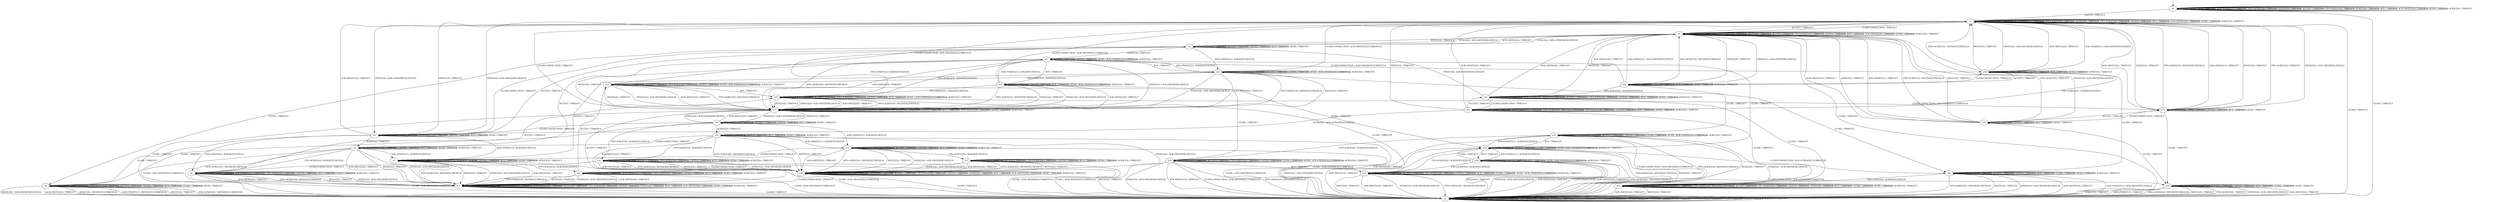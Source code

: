 digraph G {
s0 [label="s0"];
s0 -> s0[label=" CLOSECONNECTION / TIMEOUT "];
s0 -> s0[label=" ACK+PSH(V,V,1) / TIMEOUT "];
s0 -> s0[label=" SYN+ACK(V,V,0) / TIMEOUT "];
s0 -> s0[label=" RST(V,V,0) / TIMEOUT "];
s0 -> s0[label=" ACCEPT / TIMEOUT "];
s0 -> s0[label=" FIN+ACK(V,V,0) / TIMEOUT "];
s0 -> s1[label=" LISTEN / TIMEOUT "];
s0 -> s0[label=" SYN(V,V,0) / TIMEOUT "];
s0 -> s0[label=" RCV / TIMEOUT "];
s0 -> s0[label=" ACK+RST(V,V,0) / TIMEOUT "];
s0 -> s2[label=" CLOSE / TIMEOUT "];
s0 -> s0[label=" SEND / TIMEOUT "];
s0 -> s0[label=" ACK(V,V,0) / TIMEOUT "];
s1 [label="s1"];
s1 -> s1[label=" CLOSECONNECTION / TIMEOUT "];
s1 -> s1[label=" ACK+PSH(V,V,1) / TIMEOUT "];
s1 -> s1[label=" SYN+ACK(V,V,0) / TIMEOUT "];
s1 -> s1[label=" RST(V,V,0) / TIMEOUT "];
s1 -> s3[label=" ACCEPT / TIMEOUT "];
s1 -> s1[label=" FIN+ACK(V,V,0) / TIMEOUT "];
s1 -> s1[label=" LISTEN / TIMEOUT "];
s1 -> s4[label=" SYN(V,V,0) / ACK+SYN(FRESH,NEXT,0) "];
s1 -> s1[label=" RCV / TIMEOUT "];
s1 -> s1[label=" ACK+RST(V,V,0) / TIMEOUT "];
s1 -> s2[label=" CLOSE / TIMEOUT "];
s1 -> s1[label=" SEND / TIMEOUT "];
s1 -> s1[label=" ACK(V,V,0) / TIMEOUT "];
s2 [label="s2"];
s2 -> s2[label=" CLOSECONNECTION / TIMEOUT "];
s2 -> s2[label=" ACK+PSH(V,V,1) / TIMEOUT "];
s2 -> s2[label=" SYN+ACK(V,V,0) / TIMEOUT "];
s2 -> s2[label=" RST(V,V,0) / TIMEOUT "];
s2 -> s2[label=" ACCEPT / TIMEOUT "];
s2 -> s2[label=" FIN+ACK(V,V,0) / TIMEOUT "];
s2 -> s2[label=" LISTEN / TIMEOUT "];
s2 -> s2[label=" SYN(V,V,0) / TIMEOUT "];
s2 -> s2[label=" RCV / TIMEOUT "];
s2 -> s2[label=" ACK+RST(V,V,0) / TIMEOUT "];
s2 -> s2[label=" CLOSE / TIMEOUT "];
s2 -> s2[label=" SEND / TIMEOUT "];
s2 -> s2[label=" ACK(V,V,0) / TIMEOUT "];
s3 [label="s3"];
s3 -> s1[label=" CLOSECONNECTION / TIMEOUT "];
s3 -> s3[label=" ACK+PSH(V,V,1) / TIMEOUT "];
s3 -> s3[label=" SYN+ACK(V,V,0) / TIMEOUT "];
s3 -> s3[label=" RST(V,V,0) / TIMEOUT "];
s3 -> s3[label=" ACCEPT / TIMEOUT "];
s3 -> s3[label=" FIN+ACK(V,V,0) / TIMEOUT "];
s3 -> s3[label=" LISTEN / TIMEOUT "];
s3 -> s5[label=" SYN(V,V,0) / ACK+SYN(FRESH,NEXT,0) "];
s3 -> s3[label=" RCV / TIMEOUT "];
s3 -> s3[label=" ACK+RST(V,V,0) / TIMEOUT "];
s3 -> s2[label=" CLOSE / TIMEOUT "];
s3 -> s3[label=" SEND / TIMEOUT "];
s3 -> s3[label=" ACK(V,V,0) / TIMEOUT "];
s4 [label="s4"];
s4 -> s4[label=" CLOSECONNECTION / TIMEOUT "];
s4 -> s7[label=" ACK+PSH(V,V,1) / ACK(NEXT,NEXT,0) "];
s4 -> s4[label=" SYN+ACK(V,V,0) / TIMEOUT "];
s4 -> s1[label=" RST(V,V,0) / TIMEOUT "];
s4 -> s5[label=" ACCEPT / TIMEOUT "];
s4 -> s9[label=" FIN+ACK(V,V,0) / ACK(NEXT,NEXT,0) "];
s4 -> s4[label=" LISTEN / TIMEOUT "];
s4 -> s1[label=" SYN(V,V,0) / ACK+RST(ZERO,NEXT,0) "];
s4 -> s4[label=" RCV / TIMEOUT "];
s4 -> s1[label=" ACK+RST(V,V,0) / TIMEOUT "];
s4 -> s8[label=" CLOSE / TIMEOUT "];
s4 -> s4[label=" SEND / TIMEOUT "];
s4 -> s6[label=" ACK(V,V,0) / TIMEOUT "];
s5 [label="s5"];
s5 -> s4[label=" CLOSECONNECTION / TIMEOUT "];
s5 -> s12[label=" ACK+PSH(V,V,1) / ACK(NEXT,NEXT,0) "];
s5 -> s5[label=" SYN+ACK(V,V,0) / TIMEOUT "];
s5 -> s3[label=" RST(V,V,0) / TIMEOUT "];
s5 -> s5[label=" ACCEPT / TIMEOUT "];
s5 -> s10[label=" FIN+ACK(V,V,0) / ACK(NEXT,NEXT,0) "];
s5 -> s5[label=" LISTEN / TIMEOUT "];
s5 -> s3[label=" SYN(V,V,0) / ACK+RST(ZERO,NEXT,0) "];
s5 -> s5[label=" RCV / TIMEOUT "];
s5 -> s3[label=" ACK+RST(V,V,0) / TIMEOUT "];
s5 -> s8[label=" CLOSE / TIMEOUT "];
s5 -> s5[label=" SEND / TIMEOUT "];
s5 -> s11[label=" ACK(V,V,0) / TIMEOUT "];
s6 [label="s6"];
s6 -> s6[label=" CLOSECONNECTION / TIMEOUT "];
s6 -> s7[label=" ACK+PSH(V,V,1) / ACK(NEXT,NEXT,0) "];
s6 -> s13[label=" SYN+ACK(V,V,0) / RST(NEXT,FRESH,0) "];
s6 -> s13[label=" RST(V,V,0) / TIMEOUT "];
s6 -> s11[label=" ACCEPT / TIMEOUT "];
s6 -> s9[label=" FIN+ACK(V,V,0) / ACK(NEXT,NEXT,0) "];
s6 -> s6[label=" LISTEN / TIMEOUT "];
s6 -> s13[label=" SYN(V,V,0) / ACK+RST(ZERO,NEXT,0) "];
s6 -> s6[label=" RCV / TIMEOUT "];
s6 -> s13[label=" ACK+RST(V,V,0) / TIMEOUT "];
s6 -> s2[label=" CLOSE / ACK+RST(NEXT,CURRENT,0) "];
s6 -> s6[label=" SEND / TIMEOUT "];
s6 -> s6[label=" ACK(V,V,0) / TIMEOUT "];
s7 [label="s7"];
s7 -> s7[label=" CLOSECONNECTION / TIMEOUT "];
s7 -> s7[label=" ACK+PSH(V,V,1) / ACK(NEXT,NEXT,0) "];
s7 -> s13[label=" SYN+ACK(V,V,0) / RST(NEXT,FRESH,0) "];
s7 -> s13[label=" RST(V,V,0) / TIMEOUT "];
s7 -> s12[label=" ACCEPT / TIMEOUT "];
s7 -> s14[label=" FIN+ACK(V,V,0) / ACK(NEXT,NEXT,0) "];
s7 -> s7[label=" LISTEN / TIMEOUT "];
s7 -> s13[label=" SYN(V,V,0) / ACK+RST(ZERO,NEXT,0) "];
s7 -> s7[label=" RCV / TIMEOUT "];
s7 -> s13[label=" ACK+RST(V,V,0) / TIMEOUT "];
s7 -> s2[label=" CLOSE / ACK+RST(NEXT,CURRENT,0) "];
s7 -> s7[label=" SEND / TIMEOUT "];
s7 -> s7[label=" ACK(V,V,0) / TIMEOUT "];
s8 [label="s8"];
s8 -> s8[label=" CLOSECONNECTION / TIMEOUT "];
s8 -> s2[label=" ACK+PSH(V,V,1) / RST(NEXT,CURRENT,0) "];
s8 -> s8[label=" SYN+ACK(V,V,0) / TIMEOUT "];
s8 -> s2[label=" RST(V,V,0) / TIMEOUT "];
s8 -> s8[label=" ACCEPT / TIMEOUT "];
s8 -> s2[label=" FIN+ACK(V,V,0) / RST(NEXT,CURRENT,0) "];
s8 -> s8[label=" LISTEN / TIMEOUT "];
s8 -> s2[label=" SYN(V,V,0) / ACK+RST(ZERO,NEXT,0) "];
s8 -> s8[label=" RCV / TIMEOUT "];
s8 -> s2[label=" ACK+RST(V,V,0) / TIMEOUT "];
s8 -> s8[label=" CLOSE / TIMEOUT "];
s8 -> s8[label=" SEND / TIMEOUT "];
s8 -> s2[label=" ACK(V,V,0) / RST(NEXT,CURRENT,0) "];
s9 [label="s9"];
s9 -> s9[label=" CLOSECONNECTION / TIMEOUT "];
s9 -> s9[label=" ACK+PSH(V,V,1) / TIMEOUT "];
s9 -> s13[label=" SYN+ACK(V,V,0) / RST(NEXT,FRESH,0) "];
s9 -> s13[label=" RST(V,V,0) / TIMEOUT "];
s9 -> s10[label=" ACCEPT / TIMEOUT "];
s9 -> s9[label=" FIN+ACK(V,V,0) / TIMEOUT "];
s9 -> s9[label=" LISTEN / TIMEOUT "];
s9 -> s13[label=" SYN(V,V,0) / ACK+RST(ZERO,NEXT,0) "];
s9 -> s9[label=" RCV / TIMEOUT "];
s9 -> s13[label=" ACK+RST(V,V,0) / TIMEOUT "];
s9 -> s2[label=" CLOSE / ACK+RST(NEXT,CURRENT,0) "];
s9 -> s9[label=" SEND / TIMEOUT "];
s9 -> s9[label=" ACK(V,V,0) / TIMEOUT "];
s10 [label="s10"];
s10 -> s15[label=" CLOSECONNECTION / ACK+FIN(NEXT,CURRENT,0) "];
s10 -> s10[label=" ACK+PSH(V,V,1) / TIMEOUT "];
s10 -> s17[label=" SYN+ACK(V,V,0) / RST(NEXT,FRESH,0) "];
s10 -> s17[label=" RST(V,V,0) / TIMEOUT "];
s10 -> s10[label=" ACCEPT / TIMEOUT "];
s10 -> s10[label=" FIN+ACK(V,V,0) / TIMEOUT "];
s10 -> s10[label=" LISTEN / TIMEOUT "];
s10 -> s17[label=" SYN(V,V,0) / ACK+RST(ZERO,NEXT,0) "];
s10 -> s10[label=" RCV / TIMEOUT "];
s10 -> s17[label=" ACK+RST(V,V,0) / TIMEOUT "];
s10 -> s16[label=" CLOSE / TIMEOUT "];
s10 -> s10[label=" SEND / ACK+PSH(NEXT,CURRENT,1) "];
s10 -> s10[label=" ACK(V,V,0) / TIMEOUT "];
s11 [label="s11"];
s11 -> s19[label=" CLOSECONNECTION / ACK+FIN(NEXT,CURRENT,0) "];
s11 -> s12[label=" ACK+PSH(V,V,1) / ACK(NEXT,NEXT,0) "];
s11 -> s17[label=" SYN+ACK(V,V,0) / RST(NEXT,FRESH,0) "];
s11 -> s17[label=" RST(V,V,0) / TIMEOUT "];
s11 -> s11[label=" ACCEPT / TIMEOUT "];
s11 -> s10[label=" FIN+ACK(V,V,0) / ACK(NEXT,NEXT,0) "];
s11 -> s11[label=" LISTEN / TIMEOUT "];
s11 -> s17[label=" SYN(V,V,0) / ACK+RST(ZERO,NEXT,0) "];
s11 -> s18[label=" RCV / TIMEOUT "];
s11 -> s17[label=" ACK+RST(V,V,0) / TIMEOUT "];
s11 -> s20[label=" CLOSE / TIMEOUT "];
s11 -> s11[label=" SEND / ACK+PSH(NEXT,CURRENT,1) "];
s11 -> s11[label=" ACK(V,V,0) / TIMEOUT "];
s12 [label="s12"];
s12 -> s1[label=" CLOSECONNECTION / ACK+RST(NEXT,CURRENT,0) "];
s12 -> s12[label=" ACK+PSH(V,V,1) / ACK(NEXT,NEXT,0) "];
s12 -> s17[label=" SYN+ACK(V,V,0) / RST(NEXT,FRESH,0) "];
s12 -> s17[label=" RST(V,V,0) / TIMEOUT "];
s12 -> s12[label=" ACCEPT / TIMEOUT "];
s12 -> s22[label=" FIN+ACK(V,V,0) / ACK(NEXT,NEXT,0) "];
s12 -> s12[label=" LISTEN / TIMEOUT "];
s12 -> s17[label=" SYN(V,V,0) / ACK+RST(ZERO,NEXT,0) "];
s12 -> s11[label=" RCV / TIMEOUT "];
s12 -> s17[label=" ACK+RST(V,V,0) / TIMEOUT "];
s12 -> s21[label=" CLOSE / TIMEOUT "];
s12 -> s12[label=" SEND / ACK+PSH(NEXT,CURRENT,1) "];
s12 -> s12[label=" ACK(V,V,0) / TIMEOUT "];
s13 [label="s13"];
s13 -> s13[label=" CLOSECONNECTION / TIMEOUT "];
s13 -> s13[label=" ACK+PSH(V,V,1) / TIMEOUT "];
s13 -> s13[label=" SYN+ACK(V,V,0) / TIMEOUT "];
s13 -> s13[label=" RST(V,V,0) / TIMEOUT "];
s13 -> s17[label=" ACCEPT / TIMEOUT "];
s13 -> s13[label=" FIN+ACK(V,V,0) / TIMEOUT "];
s13 -> s13[label=" LISTEN / TIMEOUT "];
s13 -> s13[label=" SYN(V,V,0) / TIMEOUT "];
s13 -> s13[label=" RCV / TIMEOUT "];
s13 -> s13[label=" ACK+RST(V,V,0) / TIMEOUT "];
s13 -> s2[label=" CLOSE / TIMEOUT "];
s13 -> s13[label=" SEND / TIMEOUT "];
s13 -> s13[label=" ACK(V,V,0) / TIMEOUT "];
s14 [label="s14"];
s14 -> s14[label=" CLOSECONNECTION / TIMEOUT "];
s14 -> s14[label=" ACK+PSH(V,V,1) / TIMEOUT "];
s14 -> s13[label=" SYN+ACK(V,V,0) / RST(NEXT,FRESH,0) "];
s14 -> s13[label=" RST(V,V,0) / TIMEOUT "];
s14 -> s22[label=" ACCEPT / TIMEOUT "];
s14 -> s14[label=" FIN+ACK(V,V,0) / TIMEOUT "];
s14 -> s14[label=" LISTEN / TIMEOUT "];
s14 -> s13[label=" SYN(V,V,0) / ACK+RST(ZERO,NEXT,0) "];
s14 -> s14[label=" RCV / TIMEOUT "];
s14 -> s13[label=" ACK+RST(V,V,0) / TIMEOUT "];
s14 -> s2[label=" CLOSE / ACK+RST(NEXT,CURRENT,0) "];
s14 -> s14[label=" SEND / TIMEOUT "];
s14 -> s14[label=" ACK(V,V,0) / TIMEOUT "];
s15 [label="s15"];
s15 -> s15[label=" CLOSECONNECTION / TIMEOUT "];
s15 -> s1[label=" ACK+PSH(V,V,1) / TIMEOUT "];
s15 -> s1[label=" SYN+ACK(V,V,0) / RST(NEXT,FRESH,0) "];
s15 -> s1[label=" RST(V,V,0) / TIMEOUT "];
s15 -> s24[label=" ACCEPT / TIMEOUT "];
s15 -> s1[label=" FIN+ACK(V,V,0) / TIMEOUT "];
s15 -> s15[label=" LISTEN / TIMEOUT "];
s15 -> s1[label=" SYN(V,V,0) / ACK+RST(ZERO,NEXT,0) "];
s15 -> s15[label=" RCV / TIMEOUT "];
s15 -> s1[label=" ACK+RST(V,V,0) / TIMEOUT "];
s15 -> s23[label=" CLOSE / TIMEOUT "];
s15 -> s15[label=" SEND / TIMEOUT "];
s15 -> s1[label=" ACK(V,V,0) / TIMEOUT "];
s16 [label="s16"];
s16 -> s23[label=" CLOSECONNECTION / ACK+FIN(NEXT,CURRENT,0) "];
s16 -> s16[label=" ACK+PSH(V,V,1) / TIMEOUT "];
s16 -> s2[label=" SYN+ACK(V,V,0) / RST(NEXT,FRESH,0) "];
s16 -> s2[label=" RST(V,V,0) / TIMEOUT "];
s16 -> s16[label=" ACCEPT / TIMEOUT "];
s16 -> s16[label=" FIN+ACK(V,V,0) / TIMEOUT "];
s16 -> s16[label=" LISTEN / TIMEOUT "];
s16 -> s2[label=" SYN(V,V,0) / ACK+RST(ZERO,NEXT,0) "];
s16 -> s16[label=" RCV / TIMEOUT "];
s16 -> s2[label=" ACK+RST(V,V,0) / TIMEOUT "];
s16 -> s16[label=" CLOSE / TIMEOUT "];
s16 -> s16[label=" SEND / ACK+PSH(NEXT,CURRENT,1) "];
s16 -> s16[label=" ACK(V,V,0) / TIMEOUT "];
s17 [label="s17"];
s17 -> s1[label=" CLOSECONNECTION / TIMEOUT "];
s17 -> s17[label=" ACK+PSH(V,V,1) / TIMEOUT "];
s17 -> s17[label=" SYN+ACK(V,V,0) / TIMEOUT "];
s17 -> s17[label=" RST(V,V,0) / TIMEOUT "];
s17 -> s17[label=" ACCEPT / TIMEOUT "];
s17 -> s17[label=" FIN+ACK(V,V,0) / TIMEOUT "];
s17 -> s17[label=" LISTEN / TIMEOUT "];
s17 -> s25[label=" SYN(V,V,0) / ACK+SYN(FRESH,NEXT,0) "];
s17 -> s17[label=" RCV / TIMEOUT "];
s17 -> s17[label=" ACK+RST(V,V,0) / TIMEOUT "];
s17 -> s2[label=" CLOSE / TIMEOUT "];
s17 -> s17[label=" SEND / TIMEOUT "];
s17 -> s17[label=" ACK(V,V,0) / TIMEOUT "];
s18 [label="s18"];
s18 -> s1[label=" CLOSECONNECTION / ACK+RST(NEXT,CURRENT,0) "];
s18 -> s11[label=" ACK+PSH(V,V,1) / ACK(NEXT,NEXT,0) "];
s18 -> s17[label=" SYN+ACK(V,V,0) / RST(NEXT,FRESH,0) "];
s18 -> s17[label=" RST(V,V,0) / TIMEOUT "];
s18 -> s18[label=" ACCEPT / TIMEOUT "];
s18 -> s10[label=" FIN+ACK(V,V,0) / ACK(NEXT,NEXT,0) "];
s18 -> s18[label=" LISTEN / TIMEOUT "];
s18 -> s17[label=" SYN(V,V,0) / ACK+RST(ZERO,NEXT,0) "];
s18 -> s18[label=" RCV / TIMEOUT "];
s18 -> s17[label=" ACK+RST(V,V,0) / TIMEOUT "];
s18 -> s20[label=" CLOSE / TIMEOUT "];
s18 -> s18[label=" SEND / ACK+PSH(NEXT,CURRENT,1) "];
s18 -> s18[label=" ACK(V,V,0) / TIMEOUT "];
s19 [label="s19"];
s19 -> s19[label=" CLOSECONNECTION / TIMEOUT "];
s19 -> s1[label=" ACK+PSH(V,V,1) / ACK+RST(NEXT,NEXT,0) "];
s19 -> s1[label=" SYN+ACK(V,V,0) / RST(NEXT,FRESH,0) "];
s19 -> s1[label=" RST(V,V,0) / TIMEOUT "];
s19 -> s28[label=" ACCEPT / TIMEOUT "];
s19 -> s27[label=" FIN+ACK(V,V,0) / ACK(NEXT,NEXT,0) "];
s19 -> s19[label=" LISTEN / TIMEOUT "];
s19 -> s1[label=" SYN(V,V,0) / ACK+RST(ZERO,NEXT,0) "];
s19 -> s19[label=" RCV / TIMEOUT "];
s19 -> s1[label=" ACK+RST(V,V,0) / TIMEOUT "];
s19 -> s26[label=" CLOSE / TIMEOUT "];
s19 -> s19[label=" SEND / TIMEOUT "];
s19 -> s19[label=" ACK(V,V,0) / TIMEOUT "];
s20 [label="s20"];
s20 -> s26[label=" CLOSECONNECTION / ACK+FIN(NEXT,CURRENT,0) "];
s20 -> s21[label=" ACK+PSH(V,V,1) / ACK(NEXT,NEXT,0) "];
s20 -> s2[label=" SYN+ACK(V,V,0) / RST(NEXT,FRESH,0) "];
s20 -> s2[label=" RST(V,V,0) / TIMEOUT "];
s20 -> s20[label=" ACCEPT / TIMEOUT "];
s20 -> s16[label=" FIN+ACK(V,V,0) / ACK(NEXT,NEXT,0) "];
s20 -> s20[label=" LISTEN / TIMEOUT "];
s20 -> s2[label=" SYN(V,V,0) / ACK+RST(ZERO,NEXT,0) "];
s20 -> s29[label=" RCV / TIMEOUT "];
s20 -> s2[label=" ACK+RST(V,V,0) / TIMEOUT "];
s20 -> s20[label=" CLOSE / TIMEOUT "];
s20 -> s20[label=" SEND / ACK+PSH(NEXT,CURRENT,1) "];
s20 -> s20[label=" ACK(V,V,0) / TIMEOUT "];
s21 [label="s21"];
s21 -> s2[label=" CLOSECONNECTION / ACK+RST(NEXT,CURRENT,0) "];
s21 -> s21[label=" ACK+PSH(V,V,1) / ACK(NEXT,NEXT,0) "];
s21 -> s2[label=" SYN+ACK(V,V,0) / RST(NEXT,FRESH,0) "];
s21 -> s2[label=" RST(V,V,0) / TIMEOUT "];
s21 -> s21[label=" ACCEPT / TIMEOUT "];
s21 -> s30[label=" FIN+ACK(V,V,0) / ACK(NEXT,NEXT,0) "];
s21 -> s21[label=" LISTEN / TIMEOUT "];
s21 -> s2[label=" SYN(V,V,0) / ACK+RST(ZERO,NEXT,0) "];
s21 -> s20[label=" RCV / TIMEOUT "];
s21 -> s2[label=" ACK+RST(V,V,0) / TIMEOUT "];
s21 -> s21[label=" CLOSE / TIMEOUT "];
s21 -> s21[label=" SEND / ACK+PSH(NEXT,CURRENT,1) "];
s21 -> s21[label=" ACK(V,V,0) / TIMEOUT "];
s22 [label="s22"];
s22 -> s1[label=" CLOSECONNECTION / ACK+RST(NEXT,CURRENT,0) "];
s22 -> s22[label=" ACK+PSH(V,V,1) / TIMEOUT "];
s22 -> s17[label=" SYN+ACK(V,V,0) / RST(NEXT,FRESH,0) "];
s22 -> s17[label=" RST(V,V,0) / TIMEOUT "];
s22 -> s22[label=" ACCEPT / TIMEOUT "];
s22 -> s22[label=" FIN+ACK(V,V,0) / TIMEOUT "];
s22 -> s22[label=" LISTEN / TIMEOUT "];
s22 -> s17[label=" SYN(V,V,0) / ACK+RST(ZERO,NEXT,0) "];
s22 -> s10[label=" RCV / TIMEOUT "];
s22 -> s17[label=" ACK+RST(V,V,0) / TIMEOUT "];
s22 -> s30[label=" CLOSE / TIMEOUT "];
s22 -> s22[label=" SEND / ACK+PSH(NEXT,CURRENT,1) "];
s22 -> s22[label=" ACK(V,V,0) / TIMEOUT "];
s23 [label="s23"];
s23 -> s23[label=" CLOSECONNECTION / TIMEOUT "];
s23 -> s2[label=" ACK+PSH(V,V,1) / TIMEOUT "];
s23 -> s2[label=" SYN+ACK(V,V,0) / RST(NEXT,FRESH,0) "];
s23 -> s2[label=" RST(V,V,0) / TIMEOUT "];
s23 -> s23[label=" ACCEPT / TIMEOUT "];
s23 -> s2[label=" FIN+ACK(V,V,0) / TIMEOUT "];
s23 -> s23[label=" LISTEN / TIMEOUT "];
s23 -> s2[label=" SYN(V,V,0) / ACK+RST(ZERO,NEXT,0) "];
s23 -> s23[label=" RCV / TIMEOUT "];
s23 -> s2[label=" ACK+RST(V,V,0) / TIMEOUT "];
s23 -> s23[label=" CLOSE / TIMEOUT "];
s23 -> s23[label=" SEND / TIMEOUT "];
s23 -> s2[label=" ACK(V,V,0) / TIMEOUT "];
s24 [label="s24"];
s24 -> s15[label=" CLOSECONNECTION / TIMEOUT "];
s24 -> s3[label=" ACK+PSH(V,V,1) / TIMEOUT "];
s24 -> s3[label=" SYN+ACK(V,V,0) / RST(NEXT,FRESH,0) "];
s24 -> s3[label=" RST(V,V,0) / TIMEOUT "];
s24 -> s24[label=" ACCEPT / TIMEOUT "];
s24 -> s3[label=" FIN+ACK(V,V,0) / TIMEOUT "];
s24 -> s24[label=" LISTEN / TIMEOUT "];
s24 -> s3[label=" SYN(V,V,0) / ACK+RST(ZERO,NEXT,0) "];
s24 -> s24[label=" RCV / TIMEOUT "];
s24 -> s3[label=" ACK+RST(V,V,0) / TIMEOUT "];
s24 -> s23[label=" CLOSE / TIMEOUT "];
s24 -> s24[label=" SEND / TIMEOUT "];
s24 -> s3[label=" ACK(V,V,0) / TIMEOUT "];
s25 [label="s25"];
s25 -> s4[label=" CLOSECONNECTION / TIMEOUT "];
s25 -> s33[label=" ACK+PSH(V,V,1) / ACK(NEXT,NEXT,0) "];
s25 -> s25[label=" SYN+ACK(V,V,0) / TIMEOUT "];
s25 -> s17[label=" RST(V,V,0) / TIMEOUT "];
s25 -> s25[label=" ACCEPT / TIMEOUT "];
s25 -> s31[label=" FIN+ACK(V,V,0) / ACK(NEXT,NEXT,0) "];
s25 -> s25[label=" LISTEN / TIMEOUT "];
s25 -> s17[label=" SYN(V,V,0) / ACK+RST(ZERO,NEXT,0) "];
s25 -> s25[label=" RCV / TIMEOUT "];
s25 -> s17[label=" ACK+RST(V,V,0) / TIMEOUT "];
s25 -> s8[label=" CLOSE / TIMEOUT "];
s25 -> s25[label=" SEND / TIMEOUT "];
s25 -> s32[label=" ACK(V,V,0) / TIMEOUT "];
s26 [label="s26"];
s26 -> s26[label=" CLOSECONNECTION / TIMEOUT "];
s26 -> s2[label=" ACK+PSH(V,V,1) / ACK+RST(NEXT,NEXT,0) "];
s26 -> s2[label=" SYN+ACK(V,V,0) / RST(NEXT,FRESH,0) "];
s26 -> s2[label=" RST(V,V,0) / TIMEOUT "];
s26 -> s26[label=" ACCEPT / TIMEOUT "];
s26 -> s34[label=" FIN+ACK(V,V,0) / ACK(NEXT,NEXT,0) "];
s26 -> s26[label=" LISTEN / TIMEOUT "];
s26 -> s2[label=" SYN(V,V,0) / ACK+RST(ZERO,NEXT,0) "];
s26 -> s26[label=" RCV / TIMEOUT "];
s26 -> s2[label=" ACK+RST(V,V,0) / TIMEOUT "];
s26 -> s26[label=" CLOSE / TIMEOUT "];
s26 -> s26[label=" SEND / TIMEOUT "];
s26 -> s26[label=" ACK(V,V,0) / TIMEOUT "];
s27 [label="s27"];
s27 -> s27[label=" CLOSECONNECTION / TIMEOUT "];
s27 -> s27[label=" ACK+PSH(V,V,1) / TIMEOUT "];
s27 -> s27[label=" SYN+ACK(V,V,0) / RST(NEXT,FRESH,0) "];
s27 -> s1[label=" RST(V,V,0) / TIMEOUT "];
s27 -> s35[label=" ACCEPT / TIMEOUT "];
s27 -> s27[label=" FIN+ACK(V,V,0) / TIMEOUT "];
s27 -> s27[label=" LISTEN / TIMEOUT "];
s27 -> s4[label=" SYN(V,V,0) / ACK+SYN(FRESH,NEXT,0) "];
s27 -> s27[label=" RCV / TIMEOUT "];
s27 -> s1[label=" ACK+RST(V,V,0) / TIMEOUT "];
s27 -> s34[label=" CLOSE / TIMEOUT "];
s27 -> s27[label=" SEND / TIMEOUT "];
s27 -> s27[label=" ACK(V,V,0) / TIMEOUT "];
s28 [label="s28"];
s28 -> s19[label=" CLOSECONNECTION / TIMEOUT "];
s28 -> s3[label=" ACK+PSH(V,V,1) / ACK+RST(NEXT,NEXT,0) "];
s28 -> s3[label=" SYN+ACK(V,V,0) / RST(NEXT,FRESH,0) "];
s28 -> s3[label=" RST(V,V,0) / TIMEOUT "];
s28 -> s28[label=" ACCEPT / TIMEOUT "];
s28 -> s35[label=" FIN+ACK(V,V,0) / ACK(NEXT,NEXT,0) "];
s28 -> s28[label=" LISTEN / TIMEOUT "];
s28 -> s3[label=" SYN(V,V,0) / ACK+RST(ZERO,NEXT,0) "];
s28 -> s28[label=" RCV / TIMEOUT "];
s28 -> s3[label=" ACK+RST(V,V,0) / TIMEOUT "];
s28 -> s26[label=" CLOSE / TIMEOUT "];
s28 -> s28[label=" SEND / TIMEOUT "];
s28 -> s28[label=" ACK(V,V,0) / TIMEOUT "];
s29 [label="s29"];
s29 -> s2[label=" CLOSECONNECTION / ACK+RST(NEXT,CURRENT,0) "];
s29 -> s20[label=" ACK+PSH(V,V,1) / ACK(NEXT,NEXT,0) "];
s29 -> s2[label=" SYN+ACK(V,V,0) / RST(NEXT,FRESH,0) "];
s29 -> s2[label=" RST(V,V,0) / TIMEOUT "];
s29 -> s29[label=" ACCEPT / TIMEOUT "];
s29 -> s16[label=" FIN+ACK(V,V,0) / ACK(NEXT,NEXT,0) "];
s29 -> s29[label=" LISTEN / TIMEOUT "];
s29 -> s2[label=" SYN(V,V,0) / ACK+RST(ZERO,NEXT,0) "];
s29 -> s29[label=" RCV / TIMEOUT "];
s29 -> s2[label=" ACK+RST(V,V,0) / TIMEOUT "];
s29 -> s20[label=" CLOSE / TIMEOUT "];
s29 -> s29[label=" SEND / ACK+PSH(NEXT,CURRENT,1) "];
s29 -> s29[label=" ACK(V,V,0) / TIMEOUT "];
s30 [label="s30"];
s30 -> s2[label=" CLOSECONNECTION / ACK+RST(NEXT,CURRENT,0) "];
s30 -> s30[label=" ACK+PSH(V,V,1) / TIMEOUT "];
s30 -> s2[label=" SYN+ACK(V,V,0) / RST(NEXT,FRESH,0) "];
s30 -> s2[label=" RST(V,V,0) / TIMEOUT "];
s30 -> s30[label=" ACCEPT / TIMEOUT "];
s30 -> s30[label=" FIN+ACK(V,V,0) / TIMEOUT "];
s30 -> s30[label=" LISTEN / TIMEOUT "];
s30 -> s2[label=" SYN(V,V,0) / ACK+RST(ZERO,NEXT,0) "];
s30 -> s16[label=" RCV / TIMEOUT "];
s30 -> s2[label=" ACK+RST(V,V,0) / TIMEOUT "];
s30 -> s30[label=" CLOSE / TIMEOUT "];
s30 -> s30[label=" SEND / ACK+PSH(NEXT,CURRENT,1) "];
s30 -> s30[label=" ACK(V,V,0) / TIMEOUT "];
s31 [label="s31"];
s31 -> s9[label=" CLOSECONNECTION / TIMEOUT "];
s31 -> s31[label=" ACK+PSH(V,V,1) / TIMEOUT "];
s31 -> s36[label=" SYN+ACK(V,V,0) / RST(NEXT,FRESH,0) "];
s31 -> s36[label=" RST(V,V,0) / TIMEOUT "];
s31 -> s31[label=" ACCEPT / TIMEOUT "];
s31 -> s31[label=" FIN+ACK(V,V,0) / TIMEOUT "];
s31 -> s31[label=" LISTEN / TIMEOUT "];
s31 -> s36[label=" SYN(V,V,0) / ACK+RST(ZERO,NEXT,0) "];
s31 -> s31[label=" RCV / TIMEOUT "];
s31 -> s36[label=" ACK+RST(V,V,0) / TIMEOUT "];
s31 -> s2[label=" CLOSE / ACK+RST(NEXT,CURRENT,0) "];
s31 -> s31[label=" SEND / TIMEOUT "];
s31 -> s31[label=" ACK(V,V,0) / TIMEOUT "];
s32 [label="s32"];
s32 -> s6[label=" CLOSECONNECTION / TIMEOUT "];
s32 -> s33[label=" ACK+PSH(V,V,1) / ACK(NEXT,NEXT,0) "];
s32 -> s36[label=" SYN+ACK(V,V,0) / RST(NEXT,FRESH,0) "];
s32 -> s36[label=" RST(V,V,0) / TIMEOUT "];
s32 -> s32[label=" ACCEPT / TIMEOUT "];
s32 -> s31[label=" FIN+ACK(V,V,0) / ACK(NEXT,NEXT,0) "];
s32 -> s32[label=" LISTEN / TIMEOUT "];
s32 -> s36[label=" SYN(V,V,0) / ACK+RST(ZERO,NEXT,0) "];
s32 -> s32[label=" RCV / TIMEOUT "];
s32 -> s36[label=" ACK+RST(V,V,0) / TIMEOUT "];
s32 -> s2[label=" CLOSE / ACK+RST(NEXT,CURRENT,0) "];
s32 -> s32[label=" SEND / TIMEOUT "];
s32 -> s32[label=" ACK(V,V,0) / TIMEOUT "];
s33 [label="s33"];
s33 -> s7[label=" CLOSECONNECTION / TIMEOUT "];
s33 -> s33[label=" ACK+PSH(V,V,1) / ACK(NEXT,NEXT,0) "];
s33 -> s36[label=" SYN+ACK(V,V,0) / RST(NEXT,FRESH,0) "];
s33 -> s36[label=" RST(V,V,0) / TIMEOUT "];
s33 -> s33[label=" ACCEPT / TIMEOUT "];
s33 -> s37[label=" FIN+ACK(V,V,0) / ACK(NEXT,NEXT,0) "];
s33 -> s33[label=" LISTEN / TIMEOUT "];
s33 -> s36[label=" SYN(V,V,0) / ACK+RST(ZERO,NEXT,0) "];
s33 -> s33[label=" RCV / TIMEOUT "];
s33 -> s36[label=" ACK+RST(V,V,0) / TIMEOUT "];
s33 -> s2[label=" CLOSE / ACK+RST(NEXT,CURRENT,0) "];
s33 -> s33[label=" SEND / TIMEOUT "];
s33 -> s33[label=" ACK(V,V,0) / TIMEOUT "];
s34 [label="s34"];
s34 -> s34[label=" CLOSECONNECTION / TIMEOUT "];
s34 -> s34[label=" ACK+PSH(V,V,1) / TIMEOUT "];
s34 -> s34[label=" SYN+ACK(V,V,0) / RST(NEXT,FRESH,0) "];
s34 -> s2[label=" RST(V,V,0) / TIMEOUT "];
s34 -> s34[label=" ACCEPT / TIMEOUT "];
s34 -> s34[label=" FIN+ACK(V,V,0) / TIMEOUT "];
s34 -> s34[label=" LISTEN / TIMEOUT "];
s34 -> s34[label=" SYN(V,V,0) / TIMEOUT "];
s34 -> s34[label=" RCV / TIMEOUT "];
s34 -> s2[label=" ACK+RST(V,V,0) / TIMEOUT "];
s34 -> s34[label=" CLOSE / TIMEOUT "];
s34 -> s34[label=" SEND / TIMEOUT "];
s34 -> s34[label=" ACK(V,V,0) / TIMEOUT "];
s35 [label="s35"];
s35 -> s27[label=" CLOSECONNECTION / TIMEOUT "];
s35 -> s35[label=" ACK+PSH(V,V,1) / TIMEOUT "];
s35 -> s35[label=" SYN+ACK(V,V,0) / RST(NEXT,FRESH,0) "];
s35 -> s3[label=" RST(V,V,0) / TIMEOUT "];
s35 -> s35[label=" ACCEPT / TIMEOUT "];
s35 -> s35[label=" FIN+ACK(V,V,0) / TIMEOUT "];
s35 -> s35[label=" LISTEN / TIMEOUT "];
s35 -> s5[label=" SYN(V,V,0) / ACK+SYN(FRESH,NEXT,0) "];
s35 -> s35[label=" RCV / TIMEOUT "];
s35 -> s3[label=" ACK+RST(V,V,0) / TIMEOUT "];
s35 -> s34[label=" CLOSE / TIMEOUT "];
s35 -> s35[label=" SEND / TIMEOUT "];
s35 -> s35[label=" ACK(V,V,0) / TIMEOUT "];
s36 [label="s36"];
s36 -> s13[label=" CLOSECONNECTION / TIMEOUT "];
s36 -> s36[label=" ACK+PSH(V,V,1) / TIMEOUT "];
s36 -> s36[label=" SYN+ACK(V,V,0) / TIMEOUT "];
s36 -> s36[label=" RST(V,V,0) / TIMEOUT "];
s36 -> s36[label=" ACCEPT / TIMEOUT "];
s36 -> s36[label=" FIN+ACK(V,V,0) / TIMEOUT "];
s36 -> s36[label=" LISTEN / TIMEOUT "];
s36 -> s36[label=" SYN(V,V,0) / TIMEOUT "];
s36 -> s36[label=" RCV / TIMEOUT "];
s36 -> s36[label=" ACK+RST(V,V,0) / TIMEOUT "];
s36 -> s2[label=" CLOSE / TIMEOUT "];
s36 -> s36[label=" SEND / TIMEOUT "];
s36 -> s36[label=" ACK(V,V,0) / TIMEOUT "];
s37 [label="s37"];
s37 -> s14[label=" CLOSECONNECTION / TIMEOUT "];
s37 -> s37[label=" ACK+PSH(V,V,1) / TIMEOUT "];
s37 -> s36[label=" SYN+ACK(V,V,0) / RST(NEXT,FRESH,0) "];
s37 -> s36[label=" RST(V,V,0) / TIMEOUT "];
s37 -> s37[label=" ACCEPT / TIMEOUT "];
s37 -> s37[label=" FIN+ACK(V,V,0) / TIMEOUT "];
s37 -> s37[label=" LISTEN / TIMEOUT "];
s37 -> s36[label=" SYN(V,V,0) / ACK+RST(ZERO,NEXT,0) "];
s37 -> s37[label=" RCV / TIMEOUT "];
s37 -> s36[label=" ACK+RST(V,V,0) / TIMEOUT "];
s37 -> s2[label=" CLOSE / ACK+RST(NEXT,CURRENT,0) "];
s37 -> s37[label=" SEND / TIMEOUT "];
s37 -> s37[label=" ACK(V,V,0) / TIMEOUT "];
__start0 [label="" shape="none" width="0" height="0"];
__start0 -> s0;
}
